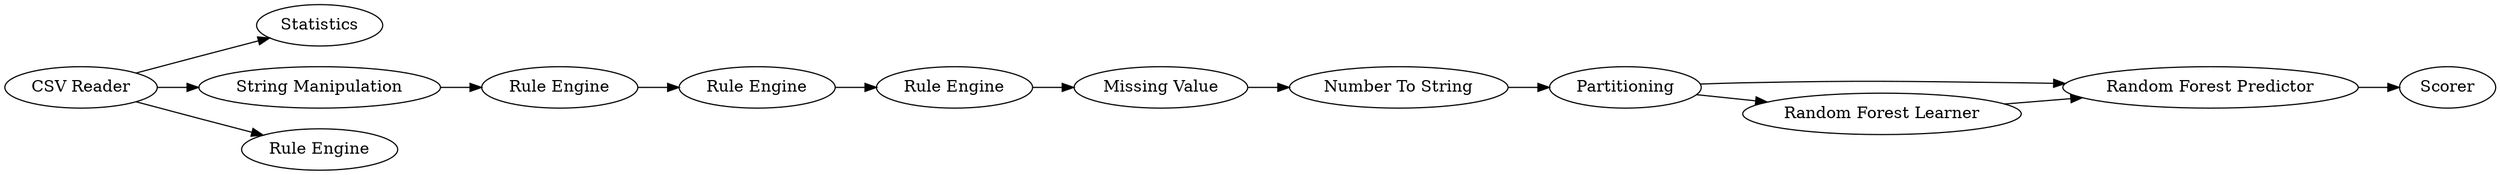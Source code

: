 digraph {
	12 -> 13
	7 -> 8
	11 -> 12
	4 -> 5
	1 -> 2
	3 -> 4
	1 -> 10
	13 -> 3
	5 -> 6
	1 -> 9
	6 -> 7
	10 -> 11
	5 -> 7
	5 [label=Partitioning]
	13 [label="Rule Engine"]
	1 [label="CSV Reader"]
	7 [label="Random Forest Predictor"]
	9 [label="Rule Engine"]
	11 [label="Rule Engine"]
	4 [label="Number To String"]
	6 [label="Random Forest Learner"]
	8 [label=Scorer]
	12 [label="Rule Engine"]
	3 [label="Missing Value"]
	2 [label=Statistics]
	10 [label="String Manipulation"]
	rankdir=LR
}
